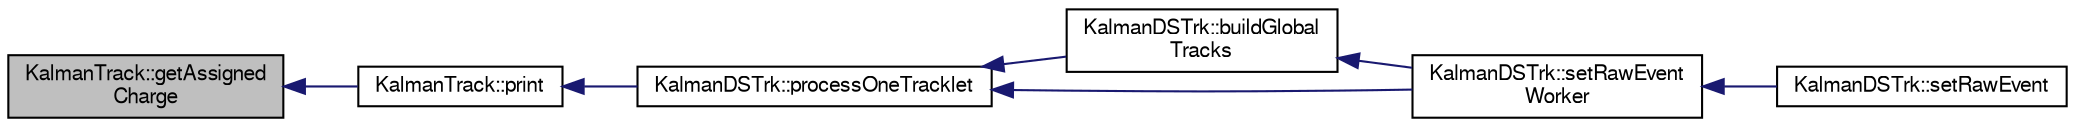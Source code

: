 digraph "KalmanTrack::getAssignedCharge"
{
  bgcolor="transparent";
  edge [fontname="FreeSans",fontsize="10",labelfontname="FreeSans",labelfontsize="10"];
  node [fontname="FreeSans",fontsize="10",shape=record];
  rankdir="LR";
  Node1 [label="KalmanTrack::getAssigned\lCharge",height=0.2,width=0.4,color="black", fillcolor="grey75", style="filled" fontcolor="black"];
  Node1 -> Node2 [dir="back",color="midnightblue",fontsize="10",style="solid",fontname="FreeSans"];
  Node2 [label="KalmanTrack::print",height=0.2,width=0.4,color="black",URL="$d9/dc3/classKalmanTrack.html#a81c4035ba4ab14a326924a80665e69ed",tooltip="Debugging print. "];
  Node2 -> Node3 [dir="back",color="midnightblue",fontsize="10",style="solid",fontname="FreeSans"];
  Node3 [label="KalmanDSTrk::processOneTracklet",height=0.2,width=0.4,color="black",URL="$db/daa/classKalmanDSTrk.html#ace95cba717e2c3b24dfb46e8d458f61a",tooltip="Track fitting stuff. "];
  Node3 -> Node4 [dir="back",color="midnightblue",fontsize="10",style="solid",fontname="FreeSans"];
  Node4 [label="KalmanDSTrk::buildGlobal\lTracks",height=0.2,width=0.4,color="black",URL="$db/daa/classKalmanDSTrk.html#adf4981f081f2606bf3412851eaa62eb0"];
  Node4 -> Node5 [dir="back",color="midnightblue",fontsize="10",style="solid",fontname="FreeSans"];
  Node5 [label="KalmanDSTrk::setRawEvent\lWorker",height=0.2,width=0.4,color="black",URL="$db/daa/classKalmanDSTrk.html#a58ceb0cdcf685588b2a543d7a9c2bf9d"];
  Node5 -> Node6 [dir="back",color="midnightblue",fontsize="10",style="solid",fontname="FreeSans"];
  Node6 [label="KalmanDSTrk::setRawEvent",height=0.2,width=0.4,color="black",URL="$db/daa/classKalmanDSTrk.html#a67f1b61fbc3fbba52e10f4b06d4f8794"];
  Node3 -> Node5 [dir="back",color="midnightblue",fontsize="10",style="solid",fontname="FreeSans"];
}
